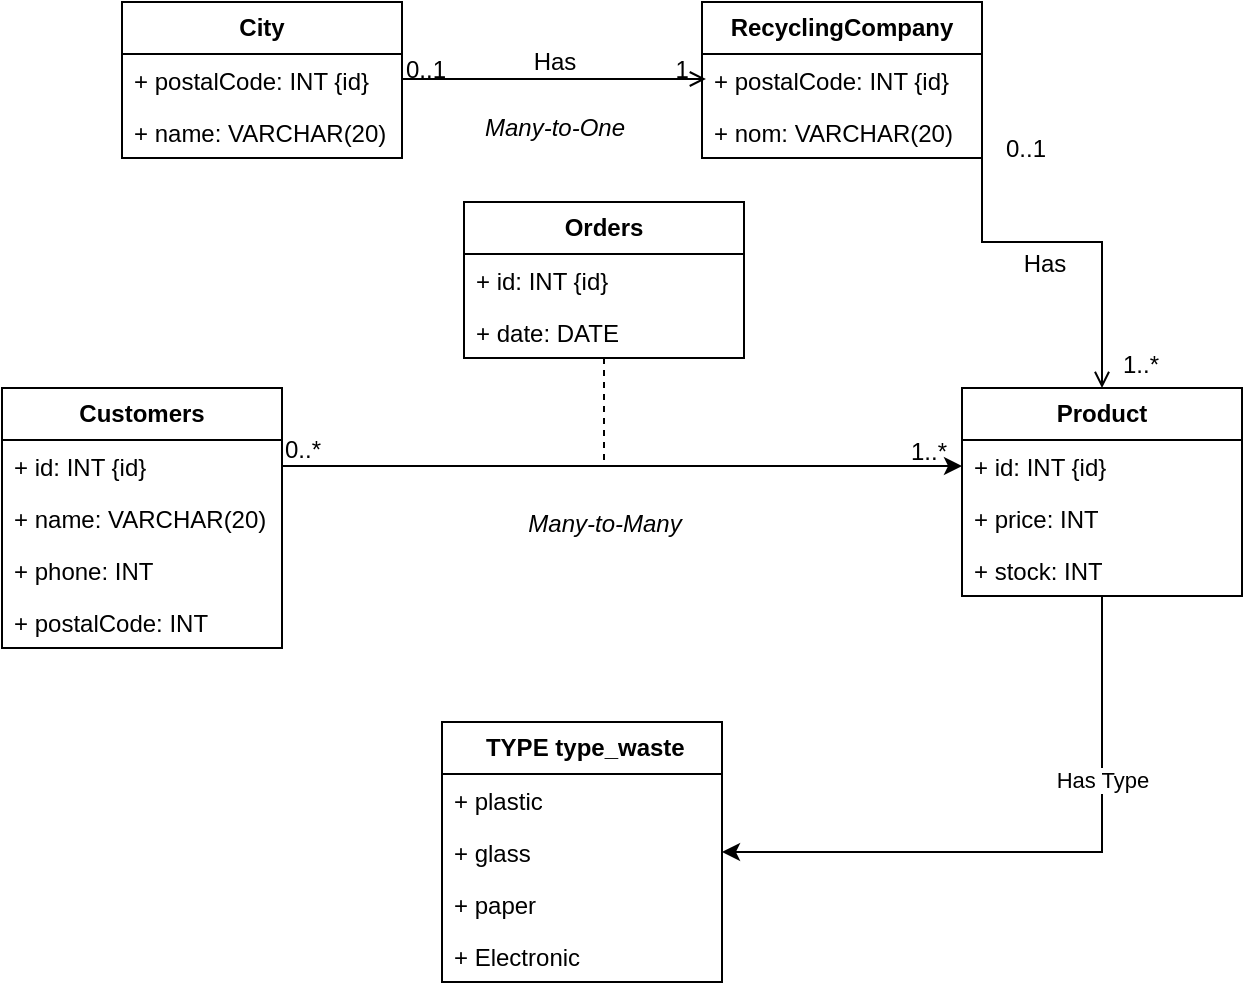 <mxfile version="24.0.7" type="github">
  <diagram id="C5RBs43oDa-KdzZeNtuy" name="Page-1">
    <mxGraphModel dx="794" dy="396" grid="1" gridSize="10" guides="1" tooltips="1" connect="1" arrows="1" fold="1" page="1" pageScale="1" pageWidth="827" pageHeight="1169" math="0" shadow="0">
      <root>
        <mxCell id="WIyWlLk6GJQsqaUBKTNV-0" />
        <mxCell id="WIyWlLk6GJQsqaUBKTNV-1" parent="WIyWlLk6GJQsqaUBKTNV-0" />
        <mxCell id="Xw6bSQkJ1ffog_yvcohS-8" value="&lt;div&gt;&lt;b&gt;City&lt;/b&gt;&lt;/div&gt;" style="swimlane;fontStyle=0;childLayout=stackLayout;horizontal=1;startSize=26;fillColor=none;horizontalStack=0;resizeParent=1;resizeParentMax=0;resizeLast=0;collapsible=1;marginBottom=0;whiteSpace=wrap;html=1;" vertex="1" parent="WIyWlLk6GJQsqaUBKTNV-1">
          <mxGeometry x="150" y="120" width="140" height="78" as="geometry" />
        </mxCell>
        <mxCell id="Xw6bSQkJ1ffog_yvcohS-9" value="+ postalCode: INT {id} " style="text;strokeColor=none;fillColor=none;align=left;verticalAlign=top;spacingLeft=4;spacingRight=4;overflow=hidden;rotatable=0;points=[[0,0.5],[1,0.5]];portConstraint=eastwest;whiteSpace=wrap;html=1;" vertex="1" parent="Xw6bSQkJ1ffog_yvcohS-8">
          <mxGeometry y="26" width="140" height="26" as="geometry" />
        </mxCell>
        <mxCell id="Xw6bSQkJ1ffog_yvcohS-10" value="+ name: VARCHAR(20)" style="text;strokeColor=none;fillColor=none;align=left;verticalAlign=top;spacingLeft=4;spacingRight=4;overflow=hidden;rotatable=0;points=[[0,0.5],[1,0.5]];portConstraint=eastwest;whiteSpace=wrap;html=1;" vertex="1" parent="Xw6bSQkJ1ffog_yvcohS-8">
          <mxGeometry y="52" width="140" height="26" as="geometry" />
        </mxCell>
        <mxCell id="Xw6bSQkJ1ffog_yvcohS-12" value="&lt;div&gt;Customers&lt;/div&gt;" style="swimlane;fontStyle=1;childLayout=stackLayout;horizontal=1;startSize=26;fillColor=none;horizontalStack=0;resizeParent=1;resizeParentMax=0;resizeLast=0;collapsible=1;marginBottom=0;whiteSpace=wrap;html=1;" vertex="1" parent="WIyWlLk6GJQsqaUBKTNV-1">
          <mxGeometry x="90" y="313" width="140" height="130" as="geometry" />
        </mxCell>
        <mxCell id="Xw6bSQkJ1ffog_yvcohS-13" value="+ id: INT {id} " style="text;strokeColor=none;fillColor=none;align=left;verticalAlign=top;spacingLeft=4;spacingRight=4;overflow=hidden;rotatable=0;points=[[0,0.5],[1,0.5]];portConstraint=eastwest;whiteSpace=wrap;html=1;" vertex="1" parent="Xw6bSQkJ1ffog_yvcohS-12">
          <mxGeometry y="26" width="140" height="26" as="geometry" />
        </mxCell>
        <mxCell id="Xw6bSQkJ1ffog_yvcohS-14" value="+ name: VARCHAR(20)" style="text;strokeColor=none;fillColor=none;align=left;verticalAlign=top;spacingLeft=4;spacingRight=4;overflow=hidden;rotatable=0;points=[[0,0.5],[1,0.5]];portConstraint=eastwest;whiteSpace=wrap;html=1;" vertex="1" parent="Xw6bSQkJ1ffog_yvcohS-12">
          <mxGeometry y="52" width="140" height="26" as="geometry" />
        </mxCell>
        <mxCell id="Xw6bSQkJ1ffog_yvcohS-15" value="+ phone: INT" style="text;strokeColor=none;fillColor=none;align=left;verticalAlign=top;spacingLeft=4;spacingRight=4;overflow=hidden;rotatable=0;points=[[0,0.5],[1,0.5]];portConstraint=eastwest;whiteSpace=wrap;html=1;" vertex="1" parent="Xw6bSQkJ1ffog_yvcohS-12">
          <mxGeometry y="78" width="140" height="26" as="geometry" />
        </mxCell>
        <mxCell id="Xw6bSQkJ1ffog_yvcohS-32" value="+ postalCode: INT" style="text;strokeColor=none;fillColor=none;align=left;verticalAlign=top;spacingLeft=4;spacingRight=4;overflow=hidden;rotatable=0;points=[[0,0.5],[1,0.5]];portConstraint=eastwest;whiteSpace=wrap;html=1;" vertex="1" parent="Xw6bSQkJ1ffog_yvcohS-12">
          <mxGeometry y="104" width="140" height="26" as="geometry" />
        </mxCell>
        <mxCell id="Xw6bSQkJ1ffog_yvcohS-17" value="Orders" style="swimlane;fontStyle=1;childLayout=stackLayout;horizontal=1;startSize=26;fillColor=none;horizontalStack=0;resizeParent=1;resizeParentMax=0;resizeLast=0;collapsible=1;marginBottom=0;whiteSpace=wrap;html=1;" vertex="1" parent="WIyWlLk6GJQsqaUBKTNV-1">
          <mxGeometry x="321" y="220" width="140" height="78" as="geometry" />
        </mxCell>
        <mxCell id="Xw6bSQkJ1ffog_yvcohS-18" value="+ id: INT {id} " style="text;strokeColor=none;fillColor=none;align=left;verticalAlign=top;spacingLeft=4;spacingRight=4;overflow=hidden;rotatable=0;points=[[0,0.5],[1,0.5]];portConstraint=eastwest;whiteSpace=wrap;html=1;" vertex="1" parent="Xw6bSQkJ1ffog_yvcohS-17">
          <mxGeometry y="26" width="140" height="26" as="geometry" />
        </mxCell>
        <mxCell id="Xw6bSQkJ1ffog_yvcohS-19" value="+ date: DATE" style="text;strokeColor=none;fillColor=none;align=left;verticalAlign=top;spacingLeft=4;spacingRight=4;overflow=hidden;rotatable=0;points=[[0,0.5],[1,0.5]];portConstraint=eastwest;whiteSpace=wrap;html=1;" vertex="1" parent="Xw6bSQkJ1ffog_yvcohS-17">
          <mxGeometry y="52" width="140" height="26" as="geometry" />
        </mxCell>
        <mxCell id="Xw6bSQkJ1ffog_yvcohS-21" value="&lt;b&gt;RecyclingCompany&lt;/b&gt;" style="swimlane;fontStyle=0;childLayout=stackLayout;horizontal=1;startSize=26;fillColor=none;horizontalStack=0;resizeParent=1;resizeParentMax=0;resizeLast=0;collapsible=1;marginBottom=0;whiteSpace=wrap;html=1;" vertex="1" parent="WIyWlLk6GJQsqaUBKTNV-1">
          <mxGeometry x="440" y="120" width="140" height="78" as="geometry" />
        </mxCell>
        <mxCell id="Xw6bSQkJ1ffog_yvcohS-22" value="&lt;div&gt;+ postalCode: INT {id} &lt;/div&gt;" style="text;strokeColor=none;fillColor=none;align=left;verticalAlign=top;spacingLeft=4;spacingRight=4;overflow=hidden;rotatable=0;points=[[0,0.5],[1,0.5]];portConstraint=eastwest;whiteSpace=wrap;html=1;" vertex="1" parent="Xw6bSQkJ1ffog_yvcohS-21">
          <mxGeometry y="26" width="140" height="26" as="geometry" />
        </mxCell>
        <mxCell id="Xw6bSQkJ1ffog_yvcohS-23" value="+ nom: VARCHAR(20)" style="text;strokeColor=none;fillColor=none;align=left;verticalAlign=top;spacingLeft=4;spacingRight=4;overflow=hidden;rotatable=0;points=[[0,0.5],[1,0.5]];portConstraint=eastwest;whiteSpace=wrap;html=1;" vertex="1" parent="Xw6bSQkJ1ffog_yvcohS-21">
          <mxGeometry y="52" width="140" height="26" as="geometry" />
        </mxCell>
        <mxCell id="Xw6bSQkJ1ffog_yvcohS-25" value="&amp;nbsp;TYPE type_waste" style="swimlane;fontStyle=1;childLayout=stackLayout;horizontal=1;startSize=26;fillColor=none;horizontalStack=0;resizeParent=1;resizeParentMax=0;resizeLast=0;collapsible=1;marginBottom=0;whiteSpace=wrap;html=1;" vertex="1" parent="WIyWlLk6GJQsqaUBKTNV-1">
          <mxGeometry x="310" y="480" width="140" height="130" as="geometry" />
        </mxCell>
        <mxCell id="Xw6bSQkJ1ffog_yvcohS-26" value="+ plastic " style="text;strokeColor=none;fillColor=none;align=left;verticalAlign=top;spacingLeft=4;spacingRight=4;overflow=hidden;rotatable=0;points=[[0,0.5],[1,0.5]];portConstraint=eastwest;whiteSpace=wrap;html=1;" vertex="1" parent="Xw6bSQkJ1ffog_yvcohS-25">
          <mxGeometry y="26" width="140" height="26" as="geometry" />
        </mxCell>
        <mxCell id="Xw6bSQkJ1ffog_yvcohS-29" value="+ glass" style="text;strokeColor=none;fillColor=none;align=left;verticalAlign=top;spacingLeft=4;spacingRight=4;overflow=hidden;rotatable=0;points=[[0,0.5],[1,0.5]];portConstraint=eastwest;whiteSpace=wrap;html=1;" vertex="1" parent="Xw6bSQkJ1ffog_yvcohS-25">
          <mxGeometry y="52" width="140" height="26" as="geometry" />
        </mxCell>
        <mxCell id="Xw6bSQkJ1ffog_yvcohS-28" value="+ paper" style="text;strokeColor=none;fillColor=none;align=left;verticalAlign=top;spacingLeft=4;spacingRight=4;overflow=hidden;rotatable=0;points=[[0,0.5],[1,0.5]];portConstraint=eastwest;whiteSpace=wrap;html=1;" vertex="1" parent="Xw6bSQkJ1ffog_yvcohS-25">
          <mxGeometry y="78" width="140" height="26" as="geometry" />
        </mxCell>
        <mxCell id="Xw6bSQkJ1ffog_yvcohS-30" value="+ Electronic" style="text;strokeColor=none;fillColor=none;align=left;verticalAlign=top;spacingLeft=4;spacingRight=4;overflow=hidden;rotatable=0;points=[[0,0.5],[1,0.5]];portConstraint=eastwest;whiteSpace=wrap;html=1;" vertex="1" parent="Xw6bSQkJ1ffog_yvcohS-25">
          <mxGeometry y="104" width="140" height="26" as="geometry" />
        </mxCell>
        <mxCell id="Xw6bSQkJ1ffog_yvcohS-58" style="edgeStyle=orthogonalEdgeStyle;rounded=0;orthogonalLoop=1;jettySize=auto;html=1;exitX=0.5;exitY=1;exitDx=0;exitDy=0;entryX=1;entryY=0.5;entryDx=0;entryDy=0;" edge="1" parent="WIyWlLk6GJQsqaUBKTNV-1" source="Xw6bSQkJ1ffog_yvcohS-33" target="Xw6bSQkJ1ffog_yvcohS-29">
          <mxGeometry relative="1" as="geometry" />
        </mxCell>
        <mxCell id="Xw6bSQkJ1ffog_yvcohS-59" value="Has Type" style="edgeLabel;html=1;align=center;verticalAlign=middle;resizable=0;points=[];" vertex="1" connectable="0" parent="Xw6bSQkJ1ffog_yvcohS-58">
          <mxGeometry x="-0.424" relative="1" as="geometry">
            <mxPoint as="offset" />
          </mxGeometry>
        </mxCell>
        <mxCell id="Xw6bSQkJ1ffog_yvcohS-33" value="Product" style="swimlane;fontStyle=1;childLayout=stackLayout;horizontal=1;startSize=26;fillColor=none;horizontalStack=0;resizeParent=1;resizeParentMax=0;resizeLast=0;collapsible=1;marginBottom=0;whiteSpace=wrap;html=1;" vertex="1" parent="WIyWlLk6GJQsqaUBKTNV-1">
          <mxGeometry x="570" y="313" width="140" height="104" as="geometry" />
        </mxCell>
        <mxCell id="Xw6bSQkJ1ffog_yvcohS-34" value="+ id: INT {id} " style="text;strokeColor=none;fillColor=none;align=left;verticalAlign=top;spacingLeft=4;spacingRight=4;overflow=hidden;rotatable=0;points=[[0,0.5],[1,0.5]];portConstraint=eastwest;whiteSpace=wrap;html=1;" vertex="1" parent="Xw6bSQkJ1ffog_yvcohS-33">
          <mxGeometry y="26" width="140" height="26" as="geometry" />
        </mxCell>
        <mxCell id="Xw6bSQkJ1ffog_yvcohS-35" value="+ price: INT" style="text;strokeColor=none;fillColor=none;align=left;verticalAlign=top;spacingLeft=4;spacingRight=4;overflow=hidden;rotatable=0;points=[[0,0.5],[1,0.5]];portConstraint=eastwest;whiteSpace=wrap;html=1;" vertex="1" parent="Xw6bSQkJ1ffog_yvcohS-33">
          <mxGeometry y="52" width="140" height="26" as="geometry" />
        </mxCell>
        <mxCell id="Xw6bSQkJ1ffog_yvcohS-82" value="+ stock: INT" style="text;strokeColor=none;fillColor=none;align=left;verticalAlign=top;spacingLeft=4;spacingRight=4;overflow=hidden;rotatable=0;points=[[0,0.5],[1,0.5]];portConstraint=eastwest;whiteSpace=wrap;html=1;" vertex="1" parent="Xw6bSQkJ1ffog_yvcohS-33">
          <mxGeometry y="78" width="140" height="26" as="geometry" />
        </mxCell>
        <mxCell id="Xw6bSQkJ1ffog_yvcohS-37" value="" style="endArrow=open;shadow=0;strokeWidth=1;rounded=0;curved=0;endFill=1;edgeStyle=elbowEdgeStyle;elbow=vertical;entryX=0.014;entryY=0.09;entryDx=0;entryDy=0;entryPerimeter=0;" edge="1" parent="WIyWlLk6GJQsqaUBKTNV-1">
          <mxGeometry x="0.5" y="41" relative="1" as="geometry">
            <mxPoint x="290" y="158.5" as="sourcePoint" />
            <mxPoint x="441.96" y="158.52" as="targetPoint" />
            <mxPoint x="-40" y="32" as="offset" />
          </mxGeometry>
        </mxCell>
        <mxCell id="Xw6bSQkJ1ffog_yvcohS-38" value="0..1" style="resizable=0;align=left;verticalAlign=bottom;labelBackgroundColor=none;fontSize=12;" connectable="0" vertex="1" parent="Xw6bSQkJ1ffog_yvcohS-37">
          <mxGeometry x="-1" relative="1" as="geometry">
            <mxPoint y="4" as="offset" />
          </mxGeometry>
        </mxCell>
        <mxCell id="Xw6bSQkJ1ffog_yvcohS-39" value="1" style="resizable=0;align=right;verticalAlign=bottom;labelBackgroundColor=none;fontSize=12;" connectable="0" vertex="1" parent="Xw6bSQkJ1ffog_yvcohS-37">
          <mxGeometry x="1" relative="1" as="geometry">
            <mxPoint x="-7" y="4" as="offset" />
          </mxGeometry>
        </mxCell>
        <mxCell id="Xw6bSQkJ1ffog_yvcohS-40" value="Has" style="text;html=1;resizable=0;points=[];;align=center;verticalAlign=middle;labelBackgroundColor=none;rounded=0;shadow=0;strokeWidth=1;fontSize=12;" vertex="1" connectable="0" parent="Xw6bSQkJ1ffog_yvcohS-37">
          <mxGeometry x="0.5" y="49" relative="1" as="geometry">
            <mxPoint x="-38" y="40" as="offset" />
          </mxGeometry>
        </mxCell>
        <mxCell id="Xw6bSQkJ1ffog_yvcohS-48" value="" style="endArrow=open;shadow=0;strokeWidth=1;rounded=0;curved=0;endFill=1;edgeStyle=elbowEdgeStyle;elbow=vertical;entryX=0.5;entryY=0;entryDx=0;entryDy=0;exitX=1;exitY=1;exitDx=0;exitDy=0;" edge="1" parent="WIyWlLk6GJQsqaUBKTNV-1" source="Xw6bSQkJ1ffog_yvcohS-21" target="Xw6bSQkJ1ffog_yvcohS-33">
          <mxGeometry x="0.5" y="41" relative="1" as="geometry">
            <mxPoint x="610" y="159" as="sourcePoint" />
            <mxPoint x="701.96" y="260.02" as="targetPoint" />
            <mxPoint x="-40" y="32" as="offset" />
            <Array as="points">
              <mxPoint x="650" y="240" />
            </Array>
          </mxGeometry>
        </mxCell>
        <mxCell id="Xw6bSQkJ1ffog_yvcohS-49" value="0..1" style="resizable=0;align=left;verticalAlign=bottom;labelBackgroundColor=none;fontSize=12;" connectable="0" vertex="1" parent="Xw6bSQkJ1ffog_yvcohS-48">
          <mxGeometry x="-1" relative="1" as="geometry">
            <mxPoint x="10" y="4" as="offset" />
          </mxGeometry>
        </mxCell>
        <mxCell id="Xw6bSQkJ1ffog_yvcohS-50" value="1..*" style="resizable=0;align=right;verticalAlign=bottom;labelBackgroundColor=none;fontSize=12;" connectable="0" vertex="1" parent="Xw6bSQkJ1ffog_yvcohS-48">
          <mxGeometry x="1" relative="1" as="geometry">
            <mxPoint x="30" y="-3" as="offset" />
          </mxGeometry>
        </mxCell>
        <mxCell id="Xw6bSQkJ1ffog_yvcohS-51" value="Has" style="text;html=1;resizable=0;points=[];;align=center;verticalAlign=middle;labelBackgroundColor=none;rounded=0;shadow=0;strokeWidth=1;fontSize=12;" vertex="1" connectable="0" parent="Xw6bSQkJ1ffog_yvcohS-48">
          <mxGeometry x="0.5" y="49" relative="1" as="geometry">
            <mxPoint x="-78" y="-19" as="offset" />
          </mxGeometry>
        </mxCell>
        <mxCell id="Xw6bSQkJ1ffog_yvcohS-68" value="0..*" style="text;html=1;align=center;verticalAlign=middle;resizable=0;points=[];autosize=1;strokeColor=none;fillColor=none;" vertex="1" parent="WIyWlLk6GJQsqaUBKTNV-1">
          <mxGeometry x="220" y="329" width="40" height="30" as="geometry" />
        </mxCell>
        <mxCell id="Xw6bSQkJ1ffog_yvcohS-69" value="1..*" style="text;html=1;align=center;verticalAlign=middle;resizable=0;points=[];autosize=1;strokeColor=none;fillColor=none;" vertex="1" parent="WIyWlLk6GJQsqaUBKTNV-1">
          <mxGeometry x="533" y="330" width="40" height="30" as="geometry" />
        </mxCell>
        <mxCell id="Xw6bSQkJ1ffog_yvcohS-77" value="" style="line;strokeWidth=1;fillColor=none;align=right;verticalAlign=bottom;spacingTop=-1;spacingLeft=3;spacingRight=3;rotatable=0;labelPosition=left;points=[];portConstraint=eastwest;strokeColor=inherit;verticalLabelPosition=top;direction=south;dashed=1;" vertex="1" parent="WIyWlLk6GJQsqaUBKTNV-1">
          <mxGeometry x="387" y="298" width="8" height="52" as="geometry" />
        </mxCell>
        <mxCell id="Xw6bSQkJ1ffog_yvcohS-79" style="edgeStyle=orthogonalEdgeStyle;rounded=0;orthogonalLoop=1;jettySize=auto;html=1;exitX=1;exitY=0.5;exitDx=0;exitDy=0;" edge="1" parent="WIyWlLk6GJQsqaUBKTNV-1" source="Xw6bSQkJ1ffog_yvcohS-14" target="Xw6bSQkJ1ffog_yvcohS-34">
          <mxGeometry relative="1" as="geometry">
            <Array as="points">
              <mxPoint x="230" y="352" />
            </Array>
          </mxGeometry>
        </mxCell>
        <mxCell id="Xw6bSQkJ1ffog_yvcohS-80" value="Many-to-Many" style="text;html=1;align=center;verticalAlign=middle;resizable=0;points=[];autosize=1;strokeColor=none;fillColor=none;fontStyle=2;fontFamily=Helvetica;" vertex="1" parent="WIyWlLk6GJQsqaUBKTNV-1">
          <mxGeometry x="341" y="366" width="100" height="30" as="geometry" />
        </mxCell>
        <mxCell id="Xw6bSQkJ1ffog_yvcohS-81" value="Many-to-One" style="text;html=1;align=center;verticalAlign=middle;resizable=0;points=[];autosize=1;strokeColor=none;fillColor=none;fontStyle=2" vertex="1" parent="WIyWlLk6GJQsqaUBKTNV-1">
          <mxGeometry x="321" y="168" width="90" height="30" as="geometry" />
        </mxCell>
      </root>
    </mxGraphModel>
  </diagram>
</mxfile>
